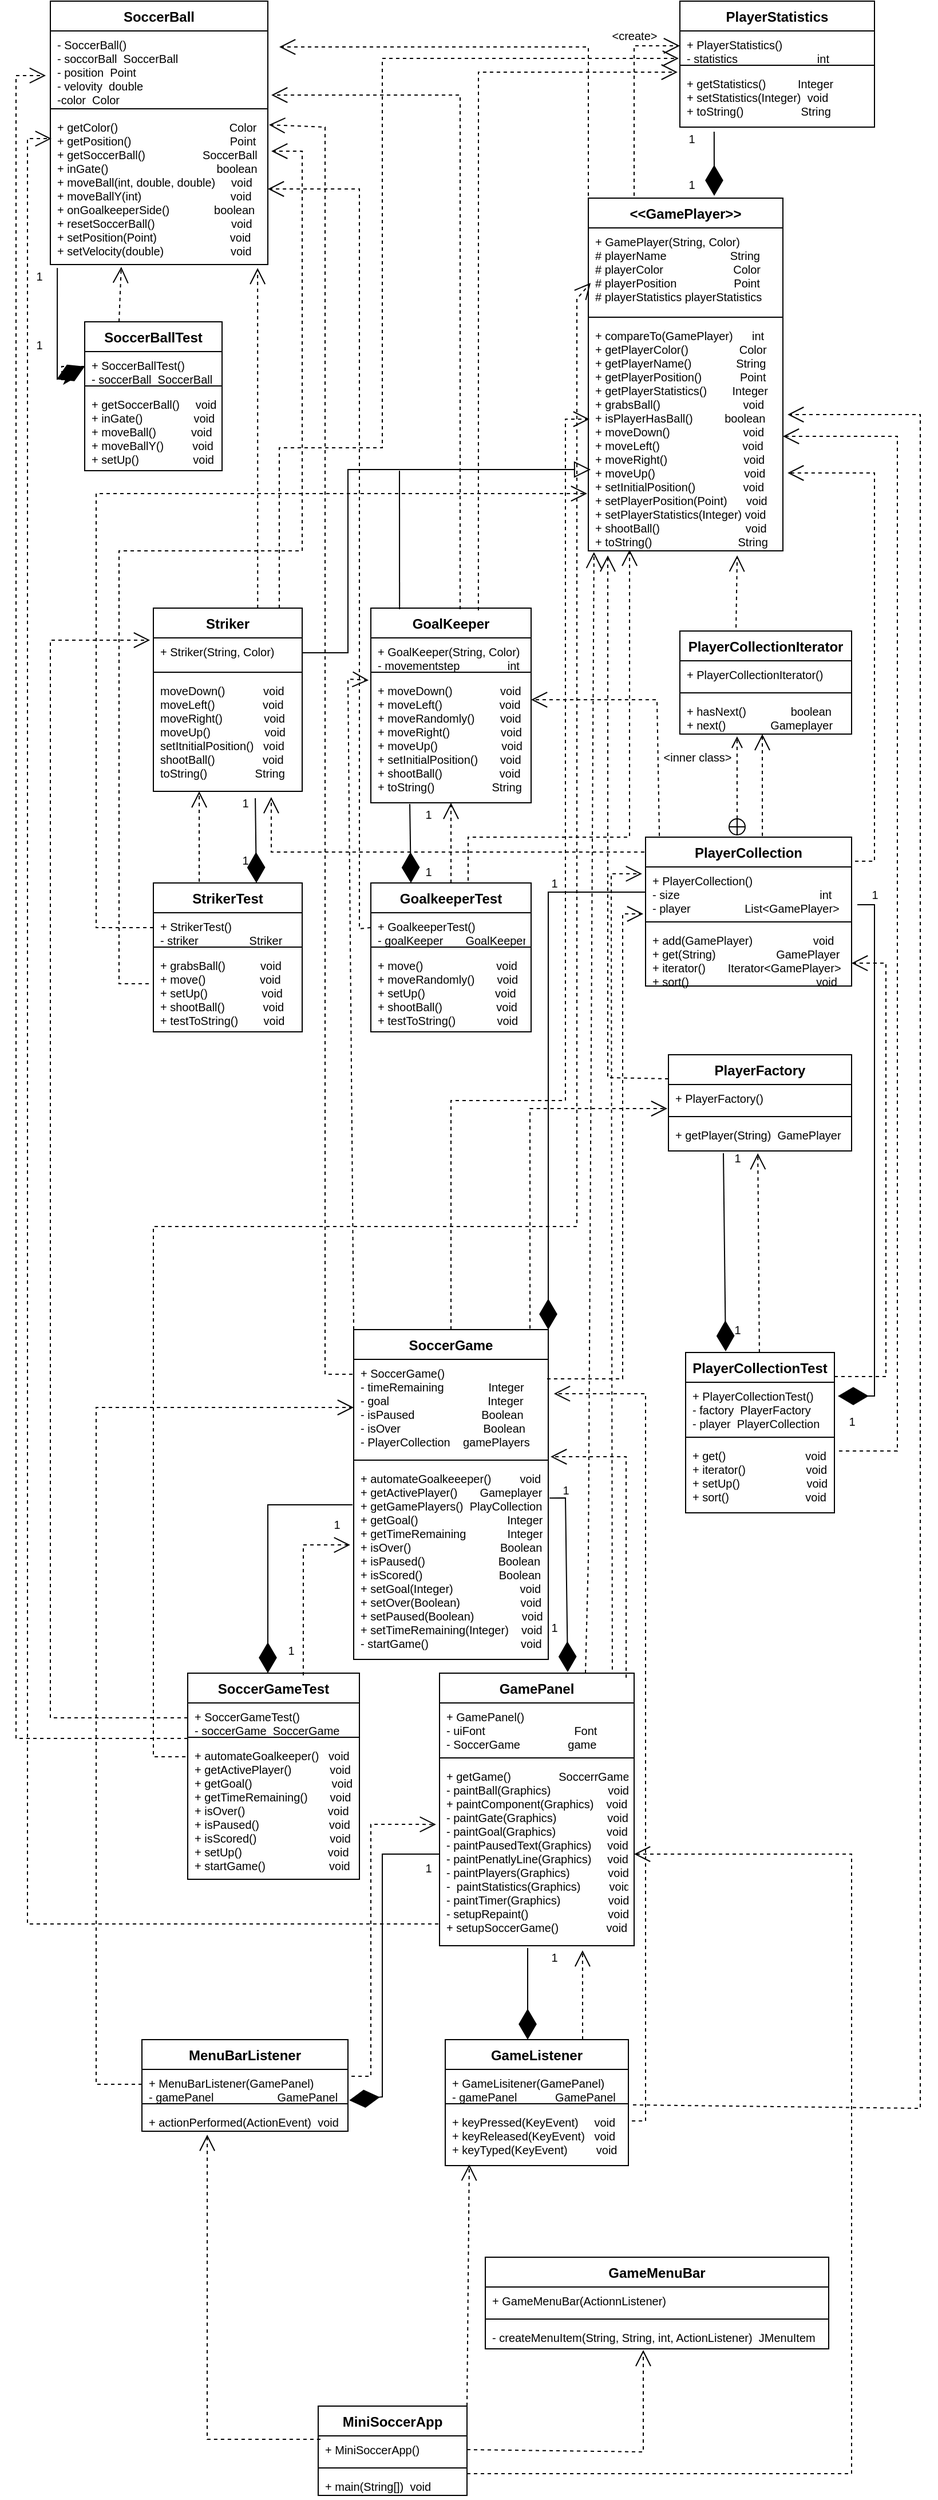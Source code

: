 <mxfile version="15.7.1" type="device"><diagram id="hbgJxJU2PSi_BF-v5ol3" name="第 1 页"><mxGraphModel dx="1185" dy="648" grid="1" gridSize="10" guides="1" tooltips="1" connect="1" arrows="1" fold="1" page="1" pageScale="1" pageWidth="827" pageHeight="1169" math="0" shadow="0"><root><mxCell id="0"/><mxCell id="1" parent="0"/><mxCell id="BDPm_59O6t-ZRHPaZm2G-1" value="&lt;&lt;GamePlayer&gt;&gt;" style="swimlane;fontStyle=1;align=center;verticalAlign=top;childLayout=stackLayout;horizontal=1;startSize=26;horizontalStack=0;resizeParent=1;resizeParentMax=0;resizeLast=0;collapsible=1;marginBottom=0;" parent="1" vertex="1"><mxGeometry x="520" y="192" width="170" height="308" as="geometry"/></mxCell><mxCell id="BDPm_59O6t-ZRHPaZm2G-2" value="+ GamePlayer(String, Color)&#10;# playerName                    String&#10;# playerColor                      Color&#10;# playerPosition                  Point&#10;# playerStatistics playerStatistics" style="text;strokeColor=none;fillColor=none;align=left;verticalAlign=top;spacingLeft=4;spacingRight=4;overflow=hidden;rotatable=0;points=[[0,0.5],[1,0.5]];portConstraint=eastwest;fontSize=10;" parent="BDPm_59O6t-ZRHPaZm2G-1" vertex="1"><mxGeometry y="26" width="170" height="74" as="geometry"/></mxCell><mxCell id="BDPm_59O6t-ZRHPaZm2G-3" value="" style="line;strokeWidth=1;fillColor=none;align=left;verticalAlign=middle;spacingTop=-1;spacingLeft=3;spacingRight=3;rotatable=0;labelPosition=right;points=[];portConstraint=eastwest;" parent="BDPm_59O6t-ZRHPaZm2G-1" vertex="1"><mxGeometry y="100" width="170" height="8" as="geometry"/></mxCell><mxCell id="BDPm_59O6t-ZRHPaZm2G-4" value="+ compareTo(GamePlayer)      int&#10;+ getPlayerColor()                Color&#10;+ getPlayerName()              String&#10;+ getPlayerPosition()            Point&#10;+ getPlayerStatistics()        Integer&#10;+ grabsBall()                          void&#10;+ isPlayerHasBall()          boolean&#10;+ moveDown()                       void&#10;+ moveLeft()                          void&#10;+ moveRight()                        void&#10;+ moveUp()                            void&#10;+ setInitialPosition()               void&#10;+ setPlayerPosition(Point)      void&#10;+ setPlayerStatistics(Integer) void&#10;+ shootBall()                           void&#10;+ toString()                           String&#10;&#10;" style="text;strokeColor=none;fillColor=none;align=left;verticalAlign=top;spacingLeft=4;spacingRight=4;overflow=hidden;rotatable=0;points=[[0,0.5],[1,0.5]];portConstraint=eastwest;fontSize=10;" parent="BDPm_59O6t-ZRHPaZm2G-1" vertex="1"><mxGeometry y="108" width="170" height="200" as="geometry"/></mxCell><mxCell id="gB6Mmz7B1d8PyaOl-64N-11" value="" style="endArrow=diamondThin;endFill=1;endSize=24;html=1;rounded=0;fontSize=10;exitX=0.176;exitY=1.08;exitDx=0;exitDy=0;exitPerimeter=0;" parent="BDPm_59O6t-ZRHPaZm2G-1" source="-YqXzPVf2wQh4hL7VAO2-41" edge="1"><mxGeometry width="160" relative="1" as="geometry"><mxPoint x="-50" y="-2" as="sourcePoint"/><mxPoint x="110" y="-2" as="targetPoint"/><Array as="points"><mxPoint x="110" y="-2"/></Array></mxGeometry></mxCell><mxCell id="rF6sEgefRGPHP64J6Nh_-1" value="SoccerGame" style="swimlane;fontStyle=1;align=center;verticalAlign=top;childLayout=stackLayout;horizontal=1;startSize=26;horizontalStack=0;resizeParent=1;resizeParentMax=0;resizeLast=0;collapsible=1;marginBottom=0;" parent="1" vertex="1"><mxGeometry x="315" y="1180" width="170" height="288" as="geometry"/></mxCell><mxCell id="rF6sEgefRGPHP64J6Nh_-2" value="+ SoccerGame()&#10;- timeRemaining              Integer&#10;- goal                               Integer&#10;- isPaused                     Boolean&#10;- isOver                          Boolean&#10;- PlayerCollection    gamePlayers" style="text;strokeColor=none;fillColor=none;align=left;verticalAlign=top;spacingLeft=4;spacingRight=4;overflow=hidden;rotatable=0;points=[[0,0.5],[1,0.5]];portConstraint=eastwest;fontSize=10;" parent="rF6sEgefRGPHP64J6Nh_-1" vertex="1"><mxGeometry y="26" width="170" height="84" as="geometry"/></mxCell><mxCell id="rF6sEgefRGPHP64J6Nh_-3" value="" style="line;strokeWidth=1;fillColor=none;align=left;verticalAlign=middle;spacingTop=-1;spacingLeft=3;spacingRight=3;rotatable=0;labelPosition=right;points=[];portConstraint=eastwest;" parent="rF6sEgefRGPHP64J6Nh_-1" vertex="1"><mxGeometry y="110" width="170" height="8" as="geometry"/></mxCell><mxCell id="rF6sEgefRGPHP64J6Nh_-4" value="+ automateGoalkeeeper()         void&#10;+ getActivePlayer()       Gameplayer&#10;+ getGamePlayers()  PlayCollection&#10;+ getGoal()                            Integer&#10;+ getTimeRemaining             Integer&#10;+ isOver()                            Boolean&#10;+ isPaused()                       Boolean&#10;+ isScored()                        Boolean&#10;+ setGoal(Integer)                     void&#10;+ setOver(Boolean)                   void&#10;+ setPaused(Boolean)               void&#10;+ setTimeRemaining(Integer)    void&#10;- startGame()                             void&#10;" style="text;strokeColor=none;fillColor=none;align=left;verticalAlign=top;spacingLeft=4;spacingRight=4;overflow=hidden;rotatable=0;points=[[0,0.5],[1,0.5]];portConstraint=eastwest;fontSize=10;" parent="rF6sEgefRGPHP64J6Nh_-1" vertex="1"><mxGeometry y="118" width="170" height="170" as="geometry"/></mxCell><mxCell id="rF6sEgefRGPHP64J6Nh_-6" value="GamePanel" style="swimlane;fontStyle=1;align=center;verticalAlign=top;childLayout=stackLayout;horizontal=1;startSize=26;horizontalStack=0;resizeParent=1;resizeParentMax=0;resizeLast=0;collapsible=1;marginBottom=0;" parent="1" vertex="1"><mxGeometry x="390" y="1480" width="170" height="238" as="geometry"/></mxCell><mxCell id="rF6sEgefRGPHP64J6Nh_-7" value="+ GamePanel()&#10;- uiFont                            Font&#10;- SoccerGame               game" style="text;strokeColor=none;fillColor=none;align=left;verticalAlign=top;spacingLeft=4;spacingRight=4;overflow=hidden;rotatable=0;points=[[0,0.5],[1,0.5]];portConstraint=eastwest;fontSize=10;" parent="rF6sEgefRGPHP64J6Nh_-6" vertex="1"><mxGeometry y="26" width="170" height="44" as="geometry"/></mxCell><mxCell id="rF6sEgefRGPHP64J6Nh_-8" value="" style="line;strokeWidth=1;fillColor=none;align=left;verticalAlign=middle;spacingTop=-1;spacingLeft=3;spacingRight=3;rotatable=0;labelPosition=right;points=[];portConstraint=eastwest;" parent="rF6sEgefRGPHP64J6Nh_-6" vertex="1"><mxGeometry y="70" width="170" height="8" as="geometry"/></mxCell><mxCell id="rF6sEgefRGPHP64J6Nh_-9" value="+ getGame()               SoccerrGame&#10;- paintBall(Graphics)                  void&#10;+ paintComponent(Graphics)    void&#10;- paintGate(Graphics)                void&#10;- paintGoal(Graphics)                void&#10;- paintPausedText(Graphics)     void&#10;- paintPenatlyLine(Graphics)     void&#10;- paintPlayers(Graphics)            void&#10;-  paintStatistics(Graphics)         void&#10;- paintTimer(Graphics)               void&#10;- setupRepaint()                         void&#10;+ setupSoccerGame()               void&#10;" style="text;strokeColor=none;fillColor=none;align=left;verticalAlign=top;spacingLeft=4;spacingRight=4;overflow=hidden;rotatable=0;points=[[0,0.5],[1,0.5]];portConstraint=eastwest;fontSize=10;" parent="rF6sEgefRGPHP64J6Nh_-6" vertex="1"><mxGeometry y="78" width="170" height="160" as="geometry"/></mxCell><mxCell id="rF6sEgefRGPHP64J6Nh_-10" value="PlayerCollection" style="swimlane;fontStyle=1;align=center;verticalAlign=top;childLayout=stackLayout;horizontal=1;startSize=26;horizontalStack=0;resizeParent=1;resizeParentMax=0;resizeLast=0;collapsible=1;marginBottom=0;" parent="1" vertex="1"><mxGeometry x="570" y="750" width="180" height="130" as="geometry"/></mxCell><mxCell id="rF6sEgefRGPHP64J6Nh_-11" value="+ PlayerCollection()&#10;- size                                            int&#10;- player                 List&lt;GamePlayer&gt;" style="text;strokeColor=none;fillColor=none;align=left;verticalAlign=top;spacingLeft=4;spacingRight=4;overflow=hidden;rotatable=0;points=[[0,0.5],[1,0.5]];portConstraint=eastwest;fontSize=10;" parent="rF6sEgefRGPHP64J6Nh_-10" vertex="1"><mxGeometry y="26" width="180" height="44" as="geometry"/></mxCell><mxCell id="rF6sEgefRGPHP64J6Nh_-12" value="" style="line;strokeWidth=1;fillColor=none;align=left;verticalAlign=middle;spacingTop=-1;spacingLeft=3;spacingRight=3;rotatable=0;labelPosition=right;points=[];portConstraint=eastwest;" parent="rF6sEgefRGPHP64J6Nh_-10" vertex="1"><mxGeometry y="70" width="180" height="8" as="geometry"/></mxCell><mxCell id="rF6sEgefRGPHP64J6Nh_-13" value="+ add(GamePlayer)                   void&#10;+ get(String)                   GamePlayer&#10;+ iterator()       Iterator&lt;GamePlayer&gt;&#10;+ sort()                                        void" style="text;strokeColor=none;fillColor=none;align=left;verticalAlign=top;spacingLeft=4;spacingRight=4;overflow=hidden;rotatable=0;points=[[0,0.5],[1,0.5]];portConstraint=eastwest;fontSize=10;" parent="rF6sEgefRGPHP64J6Nh_-10" vertex="1"><mxGeometry y="78" width="180" height="52" as="geometry"/></mxCell><mxCell id="xl5CdW3Xh91yCIEwOqQn-58" value="" style="endArrow=open;startArrow=circlePlus;endFill=0;startFill=0;endSize=8;html=1;rounded=0;dashed=1;fontSize=10;entryX=0.333;entryY=1.063;entryDx=0;entryDy=0;entryPerimeter=0;" parent="rF6sEgefRGPHP64J6Nh_-10" target="rF6sEgefRGPHP64J6Nh_-17" edge="1"><mxGeometry width="160" relative="1" as="geometry"><mxPoint x="80" y="-1" as="sourcePoint"/><mxPoint x="240" y="-1" as="targetPoint"/></mxGeometry></mxCell><mxCell id="rF6sEgefRGPHP64J6Nh_-14" value="PlayerCollectionIterator" style="swimlane;fontStyle=1;align=center;verticalAlign=top;childLayout=stackLayout;horizontal=1;startSize=26;horizontalStack=0;resizeParent=1;resizeParentMax=0;resizeLast=0;collapsible=1;marginBottom=0;" parent="1" vertex="1"><mxGeometry x="600" y="570" width="150" height="90" as="geometry"/></mxCell><mxCell id="rF6sEgefRGPHP64J6Nh_-15" value="+ PlayerCollectionIterator()" style="text;strokeColor=none;fillColor=none;align=left;verticalAlign=top;spacingLeft=4;spacingRight=4;overflow=hidden;rotatable=0;points=[[0,0.5],[1,0.5]];portConstraint=eastwest;fontSize=10;" parent="rF6sEgefRGPHP64J6Nh_-14" vertex="1"><mxGeometry y="26" width="150" height="24" as="geometry"/></mxCell><mxCell id="rF6sEgefRGPHP64J6Nh_-16" value="" style="line;strokeWidth=1;fillColor=none;align=left;verticalAlign=middle;spacingTop=-1;spacingLeft=3;spacingRight=3;rotatable=0;labelPosition=right;points=[];portConstraint=eastwest;" parent="rF6sEgefRGPHP64J6Nh_-14" vertex="1"><mxGeometry y="50" width="150" height="8" as="geometry"/></mxCell><mxCell id="rF6sEgefRGPHP64J6Nh_-17" value="+ hasNext()              boolean&#10;+ next()              Gameplayer" style="text;strokeColor=none;fillColor=none;align=left;verticalAlign=top;spacingLeft=4;spacingRight=4;overflow=hidden;rotatable=0;points=[[0,0.5],[1,0.5]];portConstraint=eastwest;fontSize=10;" parent="rF6sEgefRGPHP64J6Nh_-14" vertex="1"><mxGeometry y="58" width="150" height="32" as="geometry"/></mxCell><mxCell id="-YqXzPVf2wQh4hL7VAO2-5" value="Striker" style="swimlane;fontStyle=1;align=center;verticalAlign=top;childLayout=stackLayout;horizontal=1;startSize=26;horizontalStack=0;resizeParent=1;resizeParentMax=0;resizeLast=0;collapsible=1;marginBottom=0;" parent="1" vertex="1"><mxGeometry x="140" y="550" width="130" height="160" as="geometry"/></mxCell><mxCell id="-YqXzPVf2wQh4hL7VAO2-6" value="+ Striker(String, Color)" style="text;strokeColor=none;fillColor=none;align=left;verticalAlign=top;spacingLeft=4;spacingRight=4;overflow=hidden;rotatable=0;points=[[0,0.5],[1,0.5]];portConstraint=eastwest;fontSize=10;" parent="-YqXzPVf2wQh4hL7VAO2-5" vertex="1"><mxGeometry y="26" width="130" height="26" as="geometry"/></mxCell><mxCell id="-YqXzPVf2wQh4hL7VAO2-7" value="" style="line;strokeWidth=1;fillColor=none;align=left;verticalAlign=middle;spacingTop=-1;spacingLeft=3;spacingRight=3;rotatable=0;labelPosition=right;points=[];portConstraint=eastwest;" parent="-YqXzPVf2wQh4hL7VAO2-5" vertex="1"><mxGeometry y="52" width="130" height="8" as="geometry"/></mxCell><mxCell id="-YqXzPVf2wQh4hL7VAO2-8" value="moveDown()            void&#10;moveLeft()               void&#10;moveRight()             void&#10;moveUp()                 void&#10;setItnitialPosition()   void&#10;shootBall()               void&#10;toString()               String" style="text;strokeColor=none;fillColor=none;align=left;verticalAlign=top;spacingLeft=4;spacingRight=4;overflow=hidden;rotatable=0;points=[[0,0.5],[1,0.5]];portConstraint=eastwest;fontSize=10;" parent="-YqXzPVf2wQh4hL7VAO2-5" vertex="1"><mxGeometry y="60" width="130" height="100" as="geometry"/></mxCell><mxCell id="-YqXzPVf2wQh4hL7VAO2-9" value="GoalKeeper" style="swimlane;fontStyle=1;align=center;verticalAlign=top;childLayout=stackLayout;horizontal=1;startSize=26;horizontalStack=0;resizeParent=1;resizeParentMax=0;resizeLast=0;collapsible=1;marginBottom=0;" parent="1" vertex="1"><mxGeometry x="330" y="550" width="140" height="170" as="geometry"/></mxCell><mxCell id="-YqXzPVf2wQh4hL7VAO2-10" value="+ GoalKeeper(String, Color)&#10;- movementstep               int" style="text;strokeColor=none;fillColor=none;align=left;verticalAlign=top;spacingLeft=4;spacingRight=4;overflow=hidden;rotatable=0;points=[[0,0.5],[1,0.5]];portConstraint=eastwest;fontSize=10;" parent="-YqXzPVf2wQh4hL7VAO2-9" vertex="1"><mxGeometry y="26" width="140" height="26" as="geometry"/></mxCell><mxCell id="-YqXzPVf2wQh4hL7VAO2-11" value="" style="line;strokeWidth=1;fillColor=none;align=left;verticalAlign=middle;spacingTop=-1;spacingLeft=3;spacingRight=3;rotatable=0;labelPosition=right;points=[];portConstraint=eastwest;" parent="-YqXzPVf2wQh4hL7VAO2-9" vertex="1"><mxGeometry y="52" width="140" height="8" as="geometry"/></mxCell><mxCell id="-YqXzPVf2wQh4hL7VAO2-12" value="+ moveDown()               void&#10;+ moveLeft()                  void&#10;+ moveRandomly()        void&#10;+ moveRight()                void&#10;+ moveUp()                    void&#10;+ setInitialPosition()       void&#10;+ shootBall()                  void&#10;+ toString()                  String" style="text;strokeColor=none;fillColor=none;align=left;verticalAlign=top;spacingLeft=4;spacingRight=4;overflow=hidden;rotatable=0;points=[[0,0.5],[1,0.5]];portConstraint=eastwest;fontSize=10;" parent="-YqXzPVf2wQh4hL7VAO2-9" vertex="1"><mxGeometry y="60" width="140" height="110" as="geometry"/></mxCell><mxCell id="-YqXzPVf2wQh4hL7VAO2-13" value="SoccerGameTest" style="swimlane;fontStyle=1;align=center;verticalAlign=top;childLayout=stackLayout;horizontal=1;startSize=26;horizontalStack=0;resizeParent=1;resizeParentMax=0;resizeLast=0;collapsible=1;marginBottom=0;" parent="1" vertex="1"><mxGeometry x="170" y="1480" width="150" height="180" as="geometry"/></mxCell><mxCell id="-YqXzPVf2wQh4hL7VAO2-14" value="+ SoccerGameTest()&#10;- soccerGame  SoccerGame" style="text;strokeColor=none;fillColor=none;align=left;verticalAlign=top;spacingLeft=4;spacingRight=4;overflow=hidden;rotatable=0;points=[[0,0.5],[1,0.5]];portConstraint=eastwest;fontSize=10;" parent="-YqXzPVf2wQh4hL7VAO2-13" vertex="1"><mxGeometry y="26" width="150" height="26" as="geometry"/></mxCell><mxCell id="-YqXzPVf2wQh4hL7VAO2-15" value="" style="line;strokeWidth=1;fillColor=none;align=left;verticalAlign=middle;spacingTop=-1;spacingLeft=3;spacingRight=3;rotatable=0;labelPosition=right;points=[];portConstraint=eastwest;" parent="-YqXzPVf2wQh4hL7VAO2-13" vertex="1"><mxGeometry y="52" width="150" height="8" as="geometry"/></mxCell><mxCell id="-YqXzPVf2wQh4hL7VAO2-16" value="+ automateGoalkeeper()   void&#10;+ getActivePlayer()            void&#10;+ getGoal()                         void&#10;+ getTimeRemaining()       void&#10;+ isOver()                          void&#10;+ isPaused()                      void&#10;+ isScored()                       void&#10;+ setUp()                           void&#10;+ startGame()                    void&#10;" style="text;strokeColor=none;fillColor=none;align=left;verticalAlign=top;spacingLeft=4;spacingRight=4;overflow=hidden;rotatable=0;points=[[0,0.5],[1,0.5]];portConstraint=eastwest;fontSize=10;" parent="-YqXzPVf2wQh4hL7VAO2-13" vertex="1"><mxGeometry y="60" width="150" height="120" as="geometry"/></mxCell><mxCell id="xl5CdW3Xh91yCIEwOqQn-17" value="" style="endArrow=diamondThin;endFill=1;endSize=24;html=1;rounded=0;fontSize=10;exitX=-0.006;exitY=0.206;exitDx=0;exitDy=0;exitPerimeter=0;" parent="-YqXzPVf2wQh4hL7VAO2-13" source="rF6sEgefRGPHP64J6Nh_-4" edge="1"><mxGeometry width="160" relative="1" as="geometry"><mxPoint x="-80" y="-1" as="sourcePoint"/><mxPoint x="70" as="targetPoint"/><Array as="points"><mxPoint x="70" y="-147"/></Array></mxGeometry></mxCell><mxCell id="-YqXzPVf2wQh4hL7VAO2-17" value="SoccerBall" style="swimlane;fontStyle=1;align=center;verticalAlign=top;childLayout=stackLayout;horizontal=1;startSize=26;horizontalStack=0;resizeParent=1;resizeParentMax=0;resizeLast=0;collapsible=1;marginBottom=0;" parent="1" vertex="1"><mxGeometry x="50" y="20" width="190" height="230" as="geometry"/></mxCell><mxCell id="-YqXzPVf2wQh4hL7VAO2-18" value="- SoccerBall()&#10;- soccorBall  SoccerBall&#10;- position  Point&#10;- velovity  double&#10;-color  Color" style="text;strokeColor=none;fillColor=none;align=left;verticalAlign=top;spacingLeft=4;spacingRight=4;overflow=hidden;rotatable=0;points=[[0,0.5],[1,0.5]];portConstraint=eastwest;fontSize=10;" parent="-YqXzPVf2wQh4hL7VAO2-17" vertex="1"><mxGeometry y="26" width="190" height="64" as="geometry"/></mxCell><mxCell id="-YqXzPVf2wQh4hL7VAO2-19" value="" style="line;strokeWidth=1;fillColor=none;align=left;verticalAlign=middle;spacingTop=-1;spacingLeft=3;spacingRight=3;rotatable=0;labelPosition=right;points=[];portConstraint=eastwest;" parent="-YqXzPVf2wQh4hL7VAO2-17" vertex="1"><mxGeometry y="90" width="190" height="8" as="geometry"/></mxCell><mxCell id="-YqXzPVf2wQh4hL7VAO2-20" value="+ getColor()                                   Color&#10;+ getPosition()                               Point&#10;+ getSoccerBall()                  SoccerBall&#10;+ inGate()                                  boolean&#10;+ moveBall(int, double, double)     void&#10;+ moveBallY(int)                            void&#10;+ onGoalkeeperSide()              boolean&#10;+ resetSoccerBall()                        void&#10;+ setPosition(Point)                       void&#10;+ setVelocity(double)                     void" style="text;strokeColor=none;fillColor=none;align=left;verticalAlign=top;spacingLeft=4;spacingRight=4;overflow=hidden;rotatable=0;points=[[0,0.5],[1,0.5]];portConstraint=eastwest;fontSize=10;" parent="-YqXzPVf2wQh4hL7VAO2-17" vertex="1"><mxGeometry y="98" width="190" height="132" as="geometry"/></mxCell><mxCell id="-YqXzPVf2wQh4hL7VAO2-21" value="GoalkeeperTest" style="swimlane;fontStyle=1;align=center;verticalAlign=top;childLayout=stackLayout;horizontal=1;startSize=26;horizontalStack=0;resizeParent=1;resizeParentMax=0;resizeLast=0;collapsible=1;marginBottom=0;" parent="1" vertex="1"><mxGeometry x="330" y="790" width="140" height="130" as="geometry"/></mxCell><mxCell id="-YqXzPVf2wQh4hL7VAO2-22" value="+ GoalkeeperTest()&#10;- goalKeeper       GoalKeeper" style="text;strokeColor=none;fillColor=none;align=left;verticalAlign=top;spacingLeft=4;spacingRight=4;overflow=hidden;rotatable=0;points=[[0,0.5],[1,0.5]];portConstraint=eastwest;fontSize=10;" parent="-YqXzPVf2wQh4hL7VAO2-21" vertex="1"><mxGeometry y="26" width="140" height="26" as="geometry"/></mxCell><mxCell id="-YqXzPVf2wQh4hL7VAO2-23" value="" style="line;strokeWidth=1;fillColor=none;align=left;verticalAlign=middle;spacingTop=-1;spacingLeft=3;spacingRight=3;rotatable=0;labelPosition=right;points=[];portConstraint=eastwest;" parent="-YqXzPVf2wQh4hL7VAO2-21" vertex="1"><mxGeometry y="52" width="140" height="8" as="geometry"/></mxCell><mxCell id="-YqXzPVf2wQh4hL7VAO2-24" value="+ move()                       void&#10;+ moveRandomly()       void&#10;+ setUp()                      void&#10;+ shootBall()                 void&#10;+ testToString()             void" style="text;strokeColor=none;fillColor=none;align=left;verticalAlign=top;spacingLeft=4;spacingRight=4;overflow=hidden;rotatable=0;points=[[0,0.5],[1,0.5]];portConstraint=eastwest;fontSize=10;" parent="-YqXzPVf2wQh4hL7VAO2-21" vertex="1"><mxGeometry y="60" width="140" height="70" as="geometry"/></mxCell><mxCell id="-YqXzPVf2wQh4hL7VAO2-25" value="PlayerCollectionTest" style="swimlane;fontStyle=1;align=center;verticalAlign=top;childLayout=stackLayout;horizontal=1;startSize=26;horizontalStack=0;resizeParent=1;resizeParentMax=0;resizeLast=0;collapsible=1;marginBottom=0;" parent="1" vertex="1"><mxGeometry x="605" y="1200" width="130" height="140" as="geometry"/></mxCell><mxCell id="-YqXzPVf2wQh4hL7VAO2-26" value="+ PlayerCollectionTest()&#10;- factory  PlayerFactory&#10;- player  PlayerCollection" style="text;strokeColor=none;fillColor=none;align=left;verticalAlign=top;spacingLeft=4;spacingRight=4;overflow=hidden;rotatable=0;points=[[0,0.5],[1,0.5]];portConstraint=eastwest;fontSize=10;" parent="-YqXzPVf2wQh4hL7VAO2-25" vertex="1"><mxGeometry y="26" width="130" height="44" as="geometry"/></mxCell><mxCell id="-YqXzPVf2wQh4hL7VAO2-27" value="" style="line;strokeWidth=1;fillColor=none;align=left;verticalAlign=middle;spacingTop=-1;spacingLeft=3;spacingRight=3;rotatable=0;labelPosition=right;points=[];portConstraint=eastwest;" parent="-YqXzPVf2wQh4hL7VAO2-25" vertex="1"><mxGeometry y="70" width="130" height="8" as="geometry"/></mxCell><mxCell id="-YqXzPVf2wQh4hL7VAO2-28" value="+ get()                         void&#10;+ iterator()                   void&#10;+ setUp()                     void&#10;+ sort()                        void&#10;" style="text;strokeColor=none;fillColor=none;align=left;verticalAlign=top;spacingLeft=4;spacingRight=4;overflow=hidden;rotatable=0;points=[[0,0.5],[1,0.5]];portConstraint=eastwest;fontSize=10;" parent="-YqXzPVf2wQh4hL7VAO2-25" vertex="1"><mxGeometry y="78" width="130" height="62" as="geometry"/></mxCell><mxCell id="-YqXzPVf2wQh4hL7VAO2-29" value="SoccerBallTest" style="swimlane;fontStyle=1;align=center;verticalAlign=top;childLayout=stackLayout;horizontal=1;startSize=26;horizontalStack=0;resizeParent=1;resizeParentMax=0;resizeLast=0;collapsible=1;marginBottom=0;" parent="1" vertex="1"><mxGeometry x="80" y="300" width="120" height="130" as="geometry"/></mxCell><mxCell id="-YqXzPVf2wQh4hL7VAO2-30" value="+ SoccerBallTest()&#10;- soccerBall  SoccerBall" style="text;strokeColor=none;fillColor=none;align=left;verticalAlign=top;spacingLeft=4;spacingRight=4;overflow=hidden;rotatable=0;points=[[0,0.5],[1,0.5]];portConstraint=eastwest;fontSize=10;" parent="-YqXzPVf2wQh4hL7VAO2-29" vertex="1"><mxGeometry y="26" width="120" height="26" as="geometry"/></mxCell><mxCell id="-YqXzPVf2wQh4hL7VAO2-31" value="" style="line;strokeWidth=1;fillColor=none;align=left;verticalAlign=middle;spacingTop=-1;spacingLeft=3;spacingRight=3;rotatable=0;labelPosition=right;points=[];portConstraint=eastwest;" parent="-YqXzPVf2wQh4hL7VAO2-29" vertex="1"><mxGeometry y="52" width="120" height="8" as="geometry"/></mxCell><mxCell id="-YqXzPVf2wQh4hL7VAO2-32" value="+ getSoccerBall()     void&#10;+ inGate()                void&#10;+ moveBall()           void&#10;+ moveBallY()         void&#10;+ setUp()                 void&#10;" style="text;strokeColor=none;fillColor=none;align=left;verticalAlign=top;spacingLeft=4;spacingRight=4;overflow=hidden;rotatable=0;points=[[0,0.5],[1,0.5]];portConstraint=eastwest;fontSize=10;" parent="-YqXzPVf2wQh4hL7VAO2-29" vertex="1"><mxGeometry y="60" width="120" height="70" as="geometry"/></mxCell><mxCell id="-YqXzPVf2wQh4hL7VAO2-33" value="StrikerTest" style="swimlane;fontStyle=1;align=center;verticalAlign=top;childLayout=stackLayout;horizontal=1;startSize=26;horizontalStack=0;resizeParent=1;resizeParentMax=0;resizeLast=0;collapsible=1;marginBottom=0;" parent="1" vertex="1"><mxGeometry x="140" y="790" width="130" height="130" as="geometry"/></mxCell><mxCell id="xl5CdW3Xh91yCIEwOqQn-61" value="" style="endArrow=diamondThin;endFill=1;endSize=24;html=1;rounded=0;fontSize=10;exitX=0.685;exitY=1.06;exitDx=0;exitDy=0;exitPerimeter=0;" parent="-YqXzPVf2wQh4hL7VAO2-33" source="-YqXzPVf2wQh4hL7VAO2-8" edge="1"><mxGeometry width="160" relative="1" as="geometry"><mxPoint x="-70" as="sourcePoint"/><mxPoint x="90" as="targetPoint"/></mxGeometry></mxCell><mxCell id="-YqXzPVf2wQh4hL7VAO2-34" value="+ StrikerTest()&#10;- striker                Striker" style="text;strokeColor=none;fillColor=none;align=left;verticalAlign=top;spacingLeft=4;spacingRight=4;overflow=hidden;rotatable=0;points=[[0,0.5],[1,0.5]];portConstraint=eastwest;fontSize=10;" parent="-YqXzPVf2wQh4hL7VAO2-33" vertex="1"><mxGeometry y="26" width="130" height="26" as="geometry"/></mxCell><mxCell id="-YqXzPVf2wQh4hL7VAO2-35" value="" style="line;strokeWidth=1;fillColor=none;align=left;verticalAlign=middle;spacingTop=-1;spacingLeft=3;spacingRight=3;rotatable=0;labelPosition=right;points=[];portConstraint=eastwest;" parent="-YqXzPVf2wQh4hL7VAO2-33" vertex="1"><mxGeometry y="52" width="130" height="8" as="geometry"/></mxCell><mxCell id="-YqXzPVf2wQh4hL7VAO2-36" value="+ grabsBall()           void&#10;+ move()                 void&#10;+ setUp()                 void&#10;+ shootBall()            void&#10;+ testToString()        void" style="text;strokeColor=none;fillColor=none;align=left;verticalAlign=top;spacingLeft=4;spacingRight=4;overflow=hidden;rotatable=0;points=[[0,0.5],[1,0.5]];portConstraint=eastwest;fontSize=10;" parent="-YqXzPVf2wQh4hL7VAO2-33" vertex="1"><mxGeometry y="60" width="130" height="70" as="geometry"/></mxCell><mxCell id="-YqXzPVf2wQh4hL7VAO2-42" value="MiniSoccerApp" style="swimlane;fontStyle=1;align=center;verticalAlign=top;childLayout=stackLayout;horizontal=1;startSize=26;horizontalStack=0;resizeParent=1;resizeParentMax=0;resizeLast=0;collapsible=1;marginBottom=0;" parent="1" vertex="1"><mxGeometry x="284" y="2120" width="130" height="78" as="geometry"/></mxCell><mxCell id="-YqXzPVf2wQh4hL7VAO2-43" value="+ MiniSoccerApp()" style="text;strokeColor=none;fillColor=none;align=left;verticalAlign=top;spacingLeft=4;spacingRight=4;overflow=hidden;rotatable=0;points=[[0,0.5],[1,0.5]];portConstraint=eastwest;fontSize=10;" parent="-YqXzPVf2wQh4hL7VAO2-42" vertex="1"><mxGeometry y="26" width="130" height="24" as="geometry"/></mxCell><mxCell id="-YqXzPVf2wQh4hL7VAO2-44" value="" style="line;strokeWidth=1;fillColor=none;align=left;verticalAlign=middle;spacingTop=-1;spacingLeft=3;spacingRight=3;rotatable=0;labelPosition=right;points=[];portConstraint=eastwest;" parent="-YqXzPVf2wQh4hL7VAO2-42" vertex="1"><mxGeometry y="50" width="130" height="8" as="geometry"/></mxCell><mxCell id="-YqXzPVf2wQh4hL7VAO2-45" value="+ main(String[])  void" style="text;strokeColor=none;fillColor=none;align=left;verticalAlign=top;spacingLeft=4;spacingRight=4;overflow=hidden;rotatable=0;points=[[0,0.5],[1,0.5]];portConstraint=eastwest;fontSize=10;" parent="-YqXzPVf2wQh4hL7VAO2-42" vertex="1"><mxGeometry y="58" width="130" height="20" as="geometry"/></mxCell><mxCell id="-YqXzPVf2wQh4hL7VAO2-46" value="PlayerFactory" style="swimlane;fontStyle=1;align=center;verticalAlign=top;childLayout=stackLayout;horizontal=1;startSize=26;horizontalStack=0;resizeParent=1;resizeParentMax=0;resizeLast=0;collapsible=1;marginBottom=0;" parent="1" vertex="1"><mxGeometry x="590" y="940" width="160" height="84" as="geometry"/></mxCell><mxCell id="-YqXzPVf2wQh4hL7VAO2-47" value="+ PlayerFactory()" style="text;strokeColor=none;fillColor=none;align=left;verticalAlign=top;spacingLeft=4;spacingRight=4;overflow=hidden;rotatable=0;points=[[0,0.5],[1,0.5]];portConstraint=eastwest;fontSize=10;" parent="-YqXzPVf2wQh4hL7VAO2-46" vertex="1"><mxGeometry y="26" width="160" height="24" as="geometry"/></mxCell><mxCell id="-YqXzPVf2wQh4hL7VAO2-48" value="" style="line;strokeWidth=1;fillColor=none;align=left;verticalAlign=middle;spacingTop=-1;spacingLeft=3;spacingRight=3;rotatable=0;labelPosition=right;points=[];portConstraint=eastwest;" parent="-YqXzPVf2wQh4hL7VAO2-46" vertex="1"><mxGeometry y="50" width="160" height="8" as="geometry"/></mxCell><mxCell id="-YqXzPVf2wQh4hL7VAO2-49" value="+ getPlayer(String)  GamePlayer" style="text;strokeColor=none;fillColor=none;align=left;verticalAlign=top;spacingLeft=4;spacingRight=4;overflow=hidden;rotatable=0;points=[[0,0.5],[1,0.5]];portConstraint=eastwest;fontSize=10;" parent="-YqXzPVf2wQh4hL7VAO2-46" vertex="1"><mxGeometry y="58" width="160" height="26" as="geometry"/></mxCell><mxCell id="-YqXzPVf2wQh4hL7VAO2-50" value="GameListener" style="swimlane;fontStyle=1;align=center;verticalAlign=top;childLayout=stackLayout;horizontal=1;startSize=26;horizontalStack=0;resizeParent=1;resizeParentMax=0;resizeLast=0;collapsible=1;marginBottom=0;" parent="1" vertex="1"><mxGeometry x="395" y="1800" width="160" height="110" as="geometry"/></mxCell><mxCell id="-YqXzPVf2wQh4hL7VAO2-51" value="+ GameLisitener(GamePanel)&#10;- gamePanel            GamePanel" style="text;strokeColor=none;fillColor=none;align=left;verticalAlign=top;spacingLeft=4;spacingRight=4;overflow=hidden;rotatable=0;points=[[0,0.5],[1,0.5]];portConstraint=eastwest;fontSize=10;" parent="-YqXzPVf2wQh4hL7VAO2-50" vertex="1"><mxGeometry y="26" width="160" height="26" as="geometry"/></mxCell><mxCell id="-YqXzPVf2wQh4hL7VAO2-52" value="" style="line;strokeWidth=1;fillColor=none;align=left;verticalAlign=middle;spacingTop=-1;spacingLeft=3;spacingRight=3;rotatable=0;labelPosition=right;points=[];portConstraint=eastwest;" parent="-YqXzPVf2wQh4hL7VAO2-50" vertex="1"><mxGeometry y="52" width="160" height="8" as="geometry"/></mxCell><mxCell id="-YqXzPVf2wQh4hL7VAO2-53" value="+ keyPressed(KeyEvent)     void&#10;+ keyReleased(KeyEvent)   void&#10;+ keyTyped(KeyEvent)         void" style="text;strokeColor=none;fillColor=none;align=left;verticalAlign=top;spacingLeft=4;spacingRight=4;overflow=hidden;rotatable=0;points=[[0,0.5],[1,0.5]];portConstraint=eastwest;fontSize=10;" parent="-YqXzPVf2wQh4hL7VAO2-50" vertex="1"><mxGeometry y="60" width="160" height="50" as="geometry"/></mxCell><mxCell id="-YqXzPVf2wQh4hL7VAO2-54" value="GameMenuBar" style="swimlane;fontStyle=1;align=center;verticalAlign=top;childLayout=stackLayout;horizontal=1;startSize=26;horizontalStack=0;resizeParent=1;resizeParentMax=0;resizeLast=0;collapsible=1;marginBottom=0;" parent="1" vertex="1"><mxGeometry x="430" y="1990" width="300" height="80" as="geometry"/></mxCell><mxCell id="-YqXzPVf2wQh4hL7VAO2-55" value="+ GameMenuBar(ActionnListener)" style="text;strokeColor=none;fillColor=none;align=left;verticalAlign=top;spacingLeft=4;spacingRight=4;overflow=hidden;rotatable=0;points=[[0,0.5],[1,0.5]];portConstraint=eastwest;fontSize=10;" parent="-YqXzPVf2wQh4hL7VAO2-54" vertex="1"><mxGeometry y="26" width="300" height="24" as="geometry"/></mxCell><mxCell id="-YqXzPVf2wQh4hL7VAO2-56" value="" style="line;strokeWidth=1;fillColor=none;align=left;verticalAlign=middle;spacingTop=-1;spacingLeft=3;spacingRight=3;rotatable=0;labelPosition=right;points=[];portConstraint=eastwest;" parent="-YqXzPVf2wQh4hL7VAO2-54" vertex="1"><mxGeometry y="50" width="300" height="8" as="geometry"/></mxCell><mxCell id="-YqXzPVf2wQh4hL7VAO2-57" value="- createMenuItem(String, String, int, ActionListener)  JMenuItem" style="text;strokeColor=none;fillColor=none;align=left;verticalAlign=top;spacingLeft=4;spacingRight=4;overflow=hidden;rotatable=0;points=[[0,0.5],[1,0.5]];portConstraint=eastwest;fontSize=10;" parent="-YqXzPVf2wQh4hL7VAO2-54" vertex="1"><mxGeometry y="58" width="300" height="22" as="geometry"/></mxCell><mxCell id="-YqXzPVf2wQh4hL7VAO2-58" value="MenuBarListener" style="swimlane;fontStyle=1;align=center;verticalAlign=top;childLayout=stackLayout;horizontal=1;startSize=26;horizontalStack=0;resizeParent=1;resizeParentMax=0;resizeLast=0;collapsible=1;marginBottom=0;" parent="1" vertex="1"><mxGeometry x="130" y="1800" width="180" height="80" as="geometry"/></mxCell><mxCell id="-YqXzPVf2wQh4hL7VAO2-59" value="+ MenuBarListener(GamePanel)&#10;- gamePanel                    GamePanel" style="text;strokeColor=none;fillColor=none;align=left;verticalAlign=top;spacingLeft=4;spacingRight=4;overflow=hidden;rotatable=0;points=[[0,0.5],[1,0.5]];portConstraint=eastwest;fontSize=10;" parent="-YqXzPVf2wQh4hL7VAO2-58" vertex="1"><mxGeometry y="26" width="180" height="26" as="geometry"/></mxCell><mxCell id="-YqXzPVf2wQh4hL7VAO2-60" value="" style="line;strokeWidth=1;fillColor=none;align=left;verticalAlign=middle;spacingTop=-1;spacingLeft=3;spacingRight=3;rotatable=0;labelPosition=right;points=[];portConstraint=eastwest;" parent="-YqXzPVf2wQh4hL7VAO2-58" vertex="1"><mxGeometry y="52" width="180" height="8" as="geometry"/></mxCell><mxCell id="-YqXzPVf2wQh4hL7VAO2-61" value="+ actionPerformed(ActionEvent)  void" style="text;strokeColor=none;fillColor=none;align=left;verticalAlign=top;spacingLeft=4;spacingRight=4;overflow=hidden;rotatable=0;points=[[0,0.5],[1,0.5]];portConstraint=eastwest;fontSize=10;" parent="-YqXzPVf2wQh4hL7VAO2-58" vertex="1"><mxGeometry y="60" width="180" height="20" as="geometry"/></mxCell><mxCell id="gB6Mmz7B1d8PyaOl-64N-4" value="" style="endArrow=diamondThin;endFill=1;endSize=24;html=1;rounded=0;fontSize=10;exitX=0.032;exitY=1.023;exitDx=0;exitDy=0;exitPerimeter=0;entryX=0;entryY=0.5;entryDx=0;entryDy=0;" parent="1" source="-YqXzPVf2wQh4hL7VAO2-20" target="-YqXzPVf2wQh4hL7VAO2-30" edge="1"><mxGeometry width="160" relative="1" as="geometry"><mxPoint x="310" y="300" as="sourcePoint"/><mxPoint x="26" y="390" as="targetPoint"/><Array as="points"><mxPoint x="56" y="350"/></Array></mxGeometry></mxCell><mxCell id="gB6Mmz7B1d8PyaOl-64N-5" value="1" style="text;html=1;align=center;verticalAlign=middle;resizable=0;points=[];autosize=1;strokeColor=none;fillColor=none;fontSize=10;" parent="1" vertex="1"><mxGeometry x="30" y="250" width="20" height="20" as="geometry"/></mxCell><mxCell id="gB6Mmz7B1d8PyaOl-64N-6" value="1" style="text;html=1;align=center;verticalAlign=middle;resizable=0;points=[];autosize=1;strokeColor=none;fillColor=none;fontSize=10;" parent="1" vertex="1"><mxGeometry x="30" y="310" width="20" height="20" as="geometry"/></mxCell><mxCell id="-YqXzPVf2wQh4hL7VAO2-38" value="PlayerStatistics" style="swimlane;fontStyle=1;align=center;verticalAlign=top;childLayout=stackLayout;horizontal=1;startSize=26;horizontalStack=0;resizeParent=1;resizeParentMax=0;resizeLast=0;collapsible=1;marginBottom=0;" parent="1" vertex="1"><mxGeometry x="600" y="20" width="170" height="110" as="geometry"/></mxCell><mxCell id="-YqXzPVf2wQh4hL7VAO2-39" value="+ PlayerStatistics()&#10;- statistics                         int" style="text;strokeColor=none;fillColor=none;align=left;verticalAlign=top;spacingLeft=4;spacingRight=4;overflow=hidden;rotatable=0;points=[[0,0.5],[1,0.5]];portConstraint=eastwest;fontSize=10;" parent="-YqXzPVf2wQh4hL7VAO2-38" vertex="1"><mxGeometry y="26" width="170" height="26" as="geometry"/></mxCell><mxCell id="-YqXzPVf2wQh4hL7VAO2-40" value="" style="line;strokeWidth=1;fillColor=none;align=left;verticalAlign=middle;spacingTop=-1;spacingLeft=3;spacingRight=3;rotatable=0;labelPosition=right;points=[];portConstraint=eastwest;" parent="-YqXzPVf2wQh4hL7VAO2-38" vertex="1"><mxGeometry y="52" width="170" height="8" as="geometry"/></mxCell><mxCell id="-YqXzPVf2wQh4hL7VAO2-41" value="+ getStatistics()          Integer&#10;+ setStatistics(Integer)  void&#10;+ toString()                  String" style="text;strokeColor=none;fillColor=none;align=left;verticalAlign=top;spacingLeft=4;spacingRight=4;overflow=hidden;rotatable=0;points=[[0,0.5],[1,0.5]];portConstraint=eastwest;fontSize=10;" parent="-YqXzPVf2wQh4hL7VAO2-38" vertex="1"><mxGeometry y="60" width="170" height="50" as="geometry"/></mxCell><mxCell id="gB6Mmz7B1d8PyaOl-64N-8" value="" style="endArrow=open;endFill=1;endSize=12;html=1;rounded=0;fontSize=10;entryX=0;entryY=0.5;entryDx=0;entryDy=0;dashed=1;" parent="1" target="-YqXzPVf2wQh4hL7VAO2-39" edge="1"><mxGeometry width="160" relative="1" as="geometry"><mxPoint x="560" y="190" as="sourcePoint"/><mxPoint x="540" y="100" as="targetPoint"/><Array as="points"><mxPoint x="560" y="59"/></Array></mxGeometry></mxCell><mxCell id="gB6Mmz7B1d8PyaOl-64N-9" value="&amp;lt;create&amp;gt;" style="text;html=1;align=center;verticalAlign=middle;resizable=0;points=[];autosize=1;strokeColor=none;fillColor=none;fontSize=10;" parent="1" vertex="1"><mxGeometry x="530" y="40" width="60" height="20" as="geometry"/></mxCell><mxCell id="gB6Mmz7B1d8PyaOl-64N-12" value="1" style="text;html=1;align=center;verticalAlign=middle;resizable=0;points=[];autosize=1;strokeColor=none;fillColor=none;fontSize=10;" parent="1" vertex="1"><mxGeometry x="600" y="130" width="20" height="20" as="geometry"/></mxCell><mxCell id="gB6Mmz7B1d8PyaOl-64N-13" value="1" style="text;html=1;align=center;verticalAlign=middle;resizable=0;points=[];autosize=1;strokeColor=none;fillColor=none;fontSize=10;" parent="1" vertex="1"><mxGeometry x="600" y="170" width="20" height="20" as="geometry"/></mxCell><mxCell id="gB6Mmz7B1d8PyaOl-64N-14" value="" style="endArrow=open;endFill=1;endSize=12;html=1;rounded=0;fontSize=10;exitX=1;exitY=0;exitDx=0;exitDy=0;entryX=0.131;entryY=0.98;entryDx=0;entryDy=0;entryPerimeter=0;dashed=1;" parent="1" source="-YqXzPVf2wQh4hL7VAO2-42" target="-YqXzPVf2wQh4hL7VAO2-53" edge="1"><mxGeometry width="160" relative="1" as="geometry"><mxPoint x="240" y="1970" as="sourcePoint"/><mxPoint x="400" y="1970" as="targetPoint"/></mxGeometry></mxCell><mxCell id="gB6Mmz7B1d8PyaOl-64N-15" value="" style="endArrow=open;endFill=1;endSize=12;html=1;rounded=0;dashed=1;fontSize=10;entryX=0.317;entryY=1.15;entryDx=0;entryDy=0;entryPerimeter=0;exitX=0.015;exitY=0.125;exitDx=0;exitDy=0;exitPerimeter=0;" parent="1" source="-YqXzPVf2wQh4hL7VAO2-43" target="-YqXzPVf2wQh4hL7VAO2-61" edge="1"><mxGeometry width="160" relative="1" as="geometry"><mxPoint x="190" y="2150" as="sourcePoint"/><mxPoint x="400" y="1970" as="targetPoint"/><Array as="points"><mxPoint x="187" y="2149"/></Array></mxGeometry></mxCell><mxCell id="gB6Mmz7B1d8PyaOl-64N-16" value="" style="endArrow=open;endFill=1;endSize=12;html=1;rounded=0;dashed=1;fontSize=10;entryX=0.46;entryY=1.045;entryDx=0;entryDy=0;entryPerimeter=0;exitX=1;exitY=0.5;exitDx=0;exitDy=0;" parent="1" source="-YqXzPVf2wQh4hL7VAO2-43" target="-YqXzPVf2wQh4hL7VAO2-57" edge="1"><mxGeometry width="160" relative="1" as="geometry"><mxPoint x="240" y="1970" as="sourcePoint"/><mxPoint x="400" y="1970" as="targetPoint"/><Array as="points"><mxPoint x="568" y="2160"/></Array></mxGeometry></mxCell><mxCell id="gB6Mmz7B1d8PyaOl-64N-17" value="" style="endArrow=open;endFill=1;endSize=12;html=1;rounded=0;dashed=1;fontSize=10;exitX=1;exitY=0.05;exitDx=0;exitDy=0;exitPerimeter=0;entryX=1;entryY=0.5;entryDx=0;entryDy=0;" parent="1" source="-YqXzPVf2wQh4hL7VAO2-45" target="rF6sEgefRGPHP64J6Nh_-9" edge="1"><mxGeometry width="160" relative="1" as="geometry"><mxPoint x="240" y="2110" as="sourcePoint"/><mxPoint x="680" y="1910" as="targetPoint"/><Array as="points"><mxPoint x="750" y="2179"/><mxPoint x="750" y="1638"/></Array></mxGeometry></mxCell><mxCell id="xl5CdW3Xh91yCIEwOqQn-1" value="" style="endArrow=open;endFill=1;endSize=12;html=1;rounded=0;dashed=1;fontSize=10;exitX=0;exitY=0.5;exitDx=0;exitDy=0;entryX=0;entryY=0.5;entryDx=0;entryDy=0;" parent="1" source="-YqXzPVf2wQh4hL7VAO2-59" target="rF6sEgefRGPHP64J6Nh_-2" edge="1"><mxGeometry width="160" relative="1" as="geometry"><mxPoint x="380" y="1670" as="sourcePoint"/><mxPoint x="140" y="1520" as="targetPoint"/><Array as="points"><mxPoint x="90" y="1839"/><mxPoint x="90" y="1248"/></Array></mxGeometry></mxCell><mxCell id="xl5CdW3Xh91yCIEwOqQn-2" value="" style="endArrow=open;endFill=1;endSize=12;html=1;rounded=0;dashed=1;fontSize=10;exitX=1.017;exitY=0.231;exitDx=0;exitDy=0;exitPerimeter=0;entryX=-0.018;entryY=0.338;entryDx=0;entryDy=0;entryPerimeter=0;" parent="1" source="-YqXzPVf2wQh4hL7VAO2-59" target="rF6sEgefRGPHP64J6Nh_-9" edge="1"><mxGeometry width="160" relative="1" as="geometry"><mxPoint x="380" y="1670" as="sourcePoint"/><mxPoint x="540" y="1670" as="targetPoint"/><Array as="points"><mxPoint x="330" y="1832"/><mxPoint x="330" y="1612"/></Array></mxGeometry></mxCell><mxCell id="xl5CdW3Xh91yCIEwOqQn-3" value="" style="endArrow=diamondThin;endFill=1;endSize=24;html=1;rounded=0;fontSize=10;exitX=0;exitY=0.5;exitDx=0;exitDy=0;entryX=1.006;entryY=1.038;entryDx=0;entryDy=0;entryPerimeter=0;" parent="1" source="rF6sEgefRGPHP64J6Nh_-9" target="-YqXzPVf2wQh4hL7VAO2-59" edge="1"><mxGeometry width="160" relative="1" as="geometry"><mxPoint x="150" y="1790" as="sourcePoint"/><mxPoint x="310" y="1790" as="targetPoint"/><Array as="points"><mxPoint x="340" y="1638"/><mxPoint x="340" y="1850"/></Array></mxGeometry></mxCell><mxCell id="xl5CdW3Xh91yCIEwOqQn-4" value="" style="endArrow=diamondThin;endFill=1;endSize=24;html=1;rounded=0;fontSize=10;" parent="1" edge="1"><mxGeometry width="160" relative="1" as="geometry"><mxPoint x="467" y="1720" as="sourcePoint"/><mxPoint x="467" y="1800" as="targetPoint"/></mxGeometry></mxCell><mxCell id="xl5CdW3Xh91yCIEwOqQn-5" value="1" style="text;html=1;align=center;verticalAlign=middle;resizable=0;points=[];autosize=1;strokeColor=none;fillColor=none;fontSize=10;" parent="1" vertex="1"><mxGeometry x="370" y="1640" width="20" height="20" as="geometry"/></mxCell><mxCell id="xl5CdW3Xh91yCIEwOqQn-6" value="1" style="text;html=1;align=center;verticalAlign=middle;resizable=0;points=[];autosize=1;strokeColor=none;fillColor=none;fontSize=10;" parent="1" vertex="1"><mxGeometry x="480" y="1718" width="20" height="20" as="geometry"/></mxCell><mxCell id="xl5CdW3Xh91yCIEwOqQn-7" value="" style="endArrow=open;endFill=1;endSize=12;html=1;rounded=0;fontSize=10;exitX=0.75;exitY=0;exitDx=0;exitDy=0;entryX=0.735;entryY=1.025;entryDx=0;entryDy=0;entryPerimeter=0;dashed=1;" parent="1" source="-YqXzPVf2wQh4hL7VAO2-50" target="rF6sEgefRGPHP64J6Nh_-9" edge="1"><mxGeometry width="160" relative="1" as="geometry"><mxPoint x="380" y="1700" as="sourcePoint"/><mxPoint x="540" y="1700" as="targetPoint"/></mxGeometry></mxCell><mxCell id="xl5CdW3Xh91yCIEwOqQn-8" value="" style="endArrow=open;endFill=1;endSize=12;html=1;rounded=0;dashed=1;fontSize=10;exitX=1.025;exitY=-0.06;exitDx=0;exitDy=0;exitPerimeter=0;entryX=1.024;entryY=0.405;entryDx=0;entryDy=0;entryPerimeter=0;" parent="1" source="-YqXzPVf2wQh4hL7VAO2-53" target="BDPm_59O6t-ZRHPaZm2G-4" edge="1"><mxGeometry width="160" relative="1" as="geometry"><mxPoint x="380" y="1800" as="sourcePoint"/><mxPoint x="740" y="1800" as="targetPoint"/><Array as="points"><mxPoint x="810" y="1860"/><mxPoint x="810" y="1310"/><mxPoint x="810" y="950"/><mxPoint x="810" y="381"/></Array></mxGeometry></mxCell><mxCell id="xl5CdW3Xh91yCIEwOqQn-9" value="" style="endArrow=open;endFill=1;endSize=12;html=1;rounded=0;dashed=1;fontSize=10;exitX=1.019;exitY=0.22;exitDx=0;exitDy=0;exitPerimeter=0;entryX=1.029;entryY=0.357;entryDx=0;entryDy=0;entryPerimeter=0;" parent="1" source="-YqXzPVf2wQh4hL7VAO2-53" target="rF6sEgefRGPHP64J6Nh_-2" edge="1"><mxGeometry width="160" relative="1" as="geometry"><mxPoint x="380" y="1700" as="sourcePoint"/><mxPoint x="690" y="1560" as="targetPoint"/><Array as="points"><mxPoint x="570" y="1871"/><mxPoint x="570" y="1236"/></Array></mxGeometry></mxCell><mxCell id="xl5CdW3Xh91yCIEwOqQn-14" value="" style="endArrow=open;endFill=1;endSize=12;html=1;rounded=0;dashed=1;fontSize=10;exitX=0;exitY=0.5;exitDx=0;exitDy=0;entryX=-0.023;entryY=0.077;entryDx=0;entryDy=0;entryPerimeter=0;" parent="1" source="-YqXzPVf2wQh4hL7VAO2-14" target="-YqXzPVf2wQh4hL7VAO2-6" edge="1"><mxGeometry width="160" relative="1" as="geometry"><mxPoint x="160" y="1519" as="sourcePoint"/><mxPoint x="80" y="580" as="targetPoint"/><Array as="points"><mxPoint x="50" y="1519"/><mxPoint x="50" y="578"/></Array></mxGeometry></mxCell><mxCell id="xl5CdW3Xh91yCIEwOqQn-15" value="" style="endArrow=open;endFill=1;endSize=12;html=1;rounded=0;dashed=1;fontSize=10;entryX=0.012;entryY=0.649;entryDx=0;entryDy=0;entryPerimeter=0;exitX=-0.013;exitY=0.108;exitDx=0;exitDy=0;exitPerimeter=0;" parent="1" source="-YqXzPVf2wQh4hL7VAO2-16" target="BDPm_59O6t-ZRHPaZm2G-2" edge="1"><mxGeometry width="160" relative="1" as="geometry"><mxPoint x="150" y="1550" as="sourcePoint"/><mxPoint x="168" y="1220" as="targetPoint"/><Array as="points"><mxPoint x="140" y="1553"/><mxPoint x="140" y="1090"/><mxPoint x="510" y="1090"/><mxPoint x="510" y="280"/></Array></mxGeometry></mxCell><mxCell id="xl5CdW3Xh91yCIEwOqQn-16" value="" style="endArrow=open;endFill=1;endSize=12;html=1;rounded=0;dashed=1;fontSize=10;exitX=0;exitY=-0.025;exitDx=0;exitDy=0;exitPerimeter=0;entryX=-0.021;entryY=0.609;entryDx=0;entryDy=0;entryPerimeter=0;" parent="1" source="-YqXzPVf2wQh4hL7VAO2-16" target="-YqXzPVf2wQh4hL7VAO2-18" edge="1"><mxGeometry width="160" relative="1" as="geometry"><mxPoint x="380" y="1480" as="sourcePoint"/><mxPoint x="30" y="90" as="targetPoint"/><Array as="points"><mxPoint x="20" y="1537"/><mxPoint x="20" y="1450"/><mxPoint x="20" y="1230"/><mxPoint x="20" y="1030"/><mxPoint x="20" y="750"/><mxPoint x="20" y="480"/><mxPoint x="20" y="85"/></Array></mxGeometry></mxCell><mxCell id="xl5CdW3Xh91yCIEwOqQn-18" value="1" style="text;html=1;align=center;verticalAlign=middle;resizable=0;points=[];autosize=1;strokeColor=none;fillColor=none;fontSize=10;" parent="1" vertex="1"><mxGeometry x="290" y="1340" width="20" height="20" as="geometry"/></mxCell><mxCell id="xl5CdW3Xh91yCIEwOqQn-19" value="1" style="text;html=1;align=center;verticalAlign=middle;resizable=0;points=[];autosize=1;strokeColor=none;fillColor=none;fontSize=10;" parent="1" vertex="1"><mxGeometry x="250" y="1450" width="20" height="20" as="geometry"/></mxCell><mxCell id="xl5CdW3Xh91yCIEwOqQn-21" value="" style="endArrow=open;endFill=1;endSize=12;html=1;rounded=0;dashed=1;fontSize=10;exitX=0.673;exitY=0.011;exitDx=0;exitDy=0;exitPerimeter=0;entryX=-0.018;entryY=0.412;entryDx=0;entryDy=0;entryPerimeter=0;" parent="1" source="-YqXzPVf2wQh4hL7VAO2-13" target="rF6sEgefRGPHP64J6Nh_-4" edge="1"><mxGeometry width="160" relative="1" as="geometry"><mxPoint x="310" y="1480" as="sourcePoint"/><mxPoint x="470" y="1480" as="targetPoint"/><Array as="points"><mxPoint x="271" y="1368"/></Array></mxGeometry></mxCell><mxCell id="xl5CdW3Xh91yCIEwOqQn-22" value="" style="endArrow=open;endFill=1;endSize=12;html=1;rounded=0;dashed=1;fontSize=10;exitX=-0.006;exitY=0.881;exitDx=0;exitDy=0;exitPerimeter=0;entryX=0.005;entryY=0.167;entryDx=0;entryDy=0;entryPerimeter=0;" parent="1" source="rF6sEgefRGPHP64J6Nh_-9" target="-YqXzPVf2wQh4hL7VAO2-20" edge="1"><mxGeometry width="160" relative="1" as="geometry"><mxPoint x="310" y="1180" as="sourcePoint"/><mxPoint x="460" y="1110" as="targetPoint"/><Array as="points"><mxPoint x="30" y="1699"/><mxPoint x="30" y="1570"/><mxPoint x="30" y="1380"/><mxPoint x="30" y="1100"/><mxPoint x="30" y="850"/><mxPoint x="30" y="620"/><mxPoint x="30" y="420"/><mxPoint x="30" y="140"/></Array></mxGeometry></mxCell><mxCell id="xl5CdW3Xh91yCIEwOqQn-23" style="edgeStyle=orthogonalEdgeStyle;rounded=0;orthogonalLoop=1;jettySize=auto;html=1;dashed=1;fontSize=10;" parent="1" source="-YqXzPVf2wQh4hL7VAO2-30" edge="1"><mxGeometry relative="1" as="geometry"><mxPoint x="70" y="350" as="targetPoint"/></mxGeometry></mxCell><mxCell id="xl5CdW3Xh91yCIEwOqQn-24" value="" style="endArrow=open;endFill=1;endSize=12;html=1;rounded=0;dashed=1;fontSize=10;exitX=0.888;exitY=-0.013;exitDx=0;exitDy=0;exitPerimeter=0;entryX=-0.017;entryY=0.136;entryDx=0;entryDy=0;entryPerimeter=0;" parent="1" source="rF6sEgefRGPHP64J6Nh_-6" target="rF6sEgefRGPHP64J6Nh_-11" edge="1"><mxGeometry width="160" relative="1" as="geometry"><mxPoint x="310" y="1480" as="sourcePoint"/><mxPoint x="549" y="980" as="targetPoint"/><Array as="points"><mxPoint x="540" y="782"/></Array></mxGeometry></mxCell><mxCell id="xl5CdW3Xh91yCIEwOqQn-25" value="" style="endArrow=open;endFill=1;endSize=12;html=1;rounded=0;dashed=1;fontSize=10;exitX=0.75;exitY=0;exitDx=0;exitDy=0;entryX=0.029;entryY=1.005;entryDx=0;entryDy=0;entryPerimeter=0;" parent="1" source="rF6sEgefRGPHP64J6Nh_-6" target="BDPm_59O6t-ZRHPaZm2G-4" edge="1"><mxGeometry width="160" relative="1" as="geometry"><mxPoint x="310" y="1480" as="sourcePoint"/><mxPoint x="520" y="680" as="targetPoint"/><Array as="points"><mxPoint x="520" y="1380"/></Array></mxGeometry></mxCell><mxCell id="xl5CdW3Xh91yCIEwOqQn-26" value="" style="endArrow=diamondThin;endFill=1;endSize=24;html=1;rounded=0;fontSize=10;entryX=0.659;entryY=-0.004;entryDx=0;entryDy=0;entryPerimeter=0;exitX=1.006;exitY=0.171;exitDx=0;exitDy=0;exitPerimeter=0;" parent="1" source="rF6sEgefRGPHP64J6Nh_-4" target="rF6sEgefRGPHP64J6Nh_-6" edge="1"><mxGeometry width="160" relative="1" as="geometry"><mxPoint x="500" y="1320" as="sourcePoint"/><mxPoint x="470" y="1380" as="targetPoint"/><Array as="points"><mxPoint x="500" y="1327"/></Array></mxGeometry></mxCell><mxCell id="xl5CdW3Xh91yCIEwOqQn-27" value="1" style="text;html=1;align=center;verticalAlign=middle;resizable=0;points=[];autosize=1;strokeColor=none;fillColor=none;fontSize=10;" parent="1" vertex="1"><mxGeometry x="490" y="1310" width="20" height="20" as="geometry"/></mxCell><mxCell id="xl5CdW3Xh91yCIEwOqQn-28" value="1" style="text;html=1;align=center;verticalAlign=middle;resizable=0;points=[];autosize=1;strokeColor=none;fillColor=none;fontSize=10;" parent="1" vertex="1"><mxGeometry x="480" y="1430" width="20" height="20" as="geometry"/></mxCell><mxCell id="xl5CdW3Xh91yCIEwOqQn-29" value="" style="endArrow=open;endFill=1;endSize=12;html=1;rounded=0;dashed=1;fontSize=10;exitX=0.959;exitY=0.017;exitDx=0;exitDy=0;exitPerimeter=0;entryX=1.012;entryY=1.012;entryDx=0;entryDy=0;entryPerimeter=0;" parent="1" source="rF6sEgefRGPHP64J6Nh_-6" target="rF6sEgefRGPHP64J6Nh_-2" edge="1"><mxGeometry width="160" relative="1" as="geometry"><mxPoint x="310" y="1380" as="sourcePoint"/><mxPoint x="470" y="1380" as="targetPoint"/><Array as="points"><mxPoint x="553" y="1291"/></Array></mxGeometry></mxCell><mxCell id="xl5CdW3Xh91yCIEwOqQn-31" value="" style="endArrow=diamondThin;endFill=1;endSize=24;html=1;rounded=0;fontSize=10;entryX=1;entryY=0;entryDx=0;entryDy=0;exitX=0;exitY=0.5;exitDx=0;exitDy=0;" parent="1" source="rF6sEgefRGPHP64J6Nh_-11" target="rF6sEgefRGPHP64J6Nh_-1" edge="1"><mxGeometry width="160" relative="1" as="geometry"><mxPoint x="485" y="1020" as="sourcePoint"/><mxPoint x="470" y="1120" as="targetPoint"/><Array as="points"><mxPoint x="485" y="798"/></Array></mxGeometry></mxCell><mxCell id="xl5CdW3Xh91yCIEwOqQn-32" value="1" style="text;html=1;align=center;verticalAlign=middle;resizable=0;points=[];autosize=1;strokeColor=none;fillColor=none;fontSize=10;" parent="1" vertex="1"><mxGeometry x="480" y="780" width="20" height="20" as="geometry"/></mxCell><mxCell id="xl5CdW3Xh91yCIEwOqQn-33" value="" style="endArrow=open;endFill=1;endSize=12;html=1;rounded=0;fontSize=10;dashed=1;exitX=0.906;exitY=-0.003;exitDx=0;exitDy=0;exitPerimeter=0;entryX=-0.006;entryY=0.875;entryDx=0;entryDy=0;entryPerimeter=0;" parent="1" source="rF6sEgefRGPHP64J6Nh_-1" target="-YqXzPVf2wQh4hL7VAO2-47" edge="1"><mxGeometry width="160" relative="1" as="geometry"><mxPoint x="320" y="990" as="sourcePoint"/><mxPoint x="480" y="990" as="targetPoint"/><Array as="points"><mxPoint x="469" y="987"/></Array></mxGeometry></mxCell><mxCell id="xl5CdW3Xh91yCIEwOqQn-34" value="" style="endArrow=open;endFill=1;endSize=12;html=1;rounded=0;dashed=1;fontSize=10;exitX=0.994;exitY=0.202;exitDx=0;exitDy=0;exitPerimeter=0;entryX=-0.011;entryY=0.932;entryDx=0;entryDy=0;entryPerimeter=0;" parent="1" source="rF6sEgefRGPHP64J6Nh_-2" target="rF6sEgefRGPHP64J6Nh_-11" edge="1"><mxGeometry width="160" relative="1" as="geometry"><mxPoint x="310" y="1020" as="sourcePoint"/><mxPoint x="470" y="1020" as="targetPoint"/><Array as="points"><mxPoint x="550" y="1223"/><mxPoint x="550" y="817"/></Array></mxGeometry></mxCell><mxCell id="xl5CdW3Xh91yCIEwOqQn-35" value="" style="endArrow=open;endFill=1;endSize=12;html=1;rounded=0;dashed=1;fontSize=10;entryX=1.005;entryY=0.076;entryDx=0;entryDy=0;entryPerimeter=0;exitX=-0.006;exitY=0.155;exitDx=0;exitDy=0;exitPerimeter=0;" parent="1" source="rF6sEgefRGPHP64J6Nh_-2" target="-YqXzPVf2wQh4hL7VAO2-20" edge="1"><mxGeometry width="160" relative="1" as="geometry"><mxPoint x="290" y="1200" as="sourcePoint"/><mxPoint x="110" y="670" as="targetPoint"/><Array as="points"><mxPoint x="290" y="1219"/><mxPoint x="290" y="130"/></Array></mxGeometry></mxCell><mxCell id="xl5CdW3Xh91yCIEwOqQn-36" value="" style="endArrow=open;endFill=1;endSize=12;html=1;rounded=0;dashed=1;fontSize=10;exitX=0;exitY=0;exitDx=0;exitDy=0;entryX=-0.014;entryY=0.027;entryDx=0;entryDy=0;entryPerimeter=0;" parent="1" source="rF6sEgefRGPHP64J6Nh_-1" target="-YqXzPVf2wQh4hL7VAO2-12" edge="1"><mxGeometry width="160" relative="1" as="geometry"><mxPoint x="310" y="1020" as="sourcePoint"/><mxPoint x="310" y="759" as="targetPoint"/><Array as="points"><mxPoint x="310" y="612"/></Array></mxGeometry></mxCell><mxCell id="xl5CdW3Xh91yCIEwOqQn-37" value="" style="endArrow=open;endFill=1;endSize=12;html=1;rounded=0;dashed=1;fontSize=10;entryX=0.006;entryY=0.425;entryDx=0;entryDy=0;entryPerimeter=0;exitX=0.5;exitY=0;exitDx=0;exitDy=0;" parent="1" source="rF6sEgefRGPHP64J6Nh_-1" target="BDPm_59O6t-ZRHPaZm2G-4" edge="1"><mxGeometry width="160" relative="1" as="geometry"><mxPoint x="400" y="1170" as="sourcePoint"/><mxPoint x="500" y="390" as="targetPoint"/><Array as="points"><mxPoint x="400" y="980"/><mxPoint x="500" y="980"/><mxPoint x="500" y="385"/></Array></mxGeometry></mxCell><mxCell id="xl5CdW3Xh91yCIEwOqQn-38" value="" style="endArrow=diamondThin;endFill=1;endSize=24;html=1;rounded=0;fontSize=10;exitX=0.3;exitY=1.077;exitDx=0;exitDy=0;exitPerimeter=0;" parent="1" source="-YqXzPVf2wQh4hL7VAO2-49" edge="1"><mxGeometry width="160" relative="1" as="geometry"><mxPoint x="480" y="1199" as="sourcePoint"/><mxPoint x="640" y="1199" as="targetPoint"/></mxGeometry></mxCell><mxCell id="xl5CdW3Xh91yCIEwOqQn-39" value="1" style="text;html=1;align=center;verticalAlign=middle;resizable=0;points=[];autosize=1;strokeColor=none;fillColor=none;fontSize=10;" parent="1" vertex="1"><mxGeometry x="640" y="1020" width="20" height="20" as="geometry"/></mxCell><mxCell id="xl5CdW3Xh91yCIEwOqQn-40" value="1" style="text;html=1;align=center;verticalAlign=middle;resizable=0;points=[];autosize=1;strokeColor=none;fillColor=none;fontSize=10;" parent="1" vertex="1"><mxGeometry x="640" y="1170" width="20" height="20" as="geometry"/></mxCell><mxCell id="xl5CdW3Xh91yCIEwOqQn-41" value="" style="endArrow=diamondThin;endFill=1;endSize=24;html=1;rounded=0;fontSize=10;entryX=1.023;entryY=0.273;entryDx=0;entryDy=0;entryPerimeter=0;exitX=1.028;exitY=0.75;exitDx=0;exitDy=0;exitPerimeter=0;" parent="1" source="rF6sEgefRGPHP64J6Nh_-11" target="-YqXzPVf2wQh4hL7VAO2-26" edge="1"><mxGeometry width="160" relative="1" as="geometry"><mxPoint x="760" y="1020" as="sourcePoint"/><mxPoint x="750" y="1120" as="targetPoint"/><Array as="points"><mxPoint x="770" y="809"/><mxPoint x="770" y="1238"/></Array></mxGeometry></mxCell><mxCell id="xl5CdW3Xh91yCIEwOqQn-43" value="1" style="text;html=1;align=center;verticalAlign=middle;resizable=0;points=[];autosize=1;strokeColor=none;fillColor=none;fontSize=10;" parent="1" vertex="1"><mxGeometry x="740" y="1250" width="20" height="20" as="geometry"/></mxCell><mxCell id="xl5CdW3Xh91yCIEwOqQn-44" value="1" style="text;html=1;align=center;verticalAlign=middle;resizable=0;points=[];autosize=1;strokeColor=none;fillColor=none;fontSize=10;" parent="1" vertex="1"><mxGeometry x="760" y="790" width="20" height="20" as="geometry"/></mxCell><mxCell id="xl5CdW3Xh91yCIEwOqQn-45" value="" style="endArrow=open;endFill=1;endSize=12;html=1;rounded=0;fontSize=10;entryX=0.488;entryY=1.077;entryDx=0;entryDy=0;entryPerimeter=0;dashed=1;" parent="1" source="-YqXzPVf2wQh4hL7VAO2-25" target="-YqXzPVf2wQh4hL7VAO2-49" edge="1"><mxGeometry width="160" relative="1" as="geometry"><mxPoint x="310" y="1030" as="sourcePoint"/><mxPoint x="470" y="1030" as="targetPoint"/></mxGeometry></mxCell><mxCell id="xl5CdW3Xh91yCIEwOqQn-46" value="" style="endArrow=open;endFill=1;endSize=12;html=1;rounded=0;dashed=1;fontSize=10;exitX=1;exitY=0.15;exitDx=0;exitDy=0;exitPerimeter=0;entryX=1;entryY=0.615;entryDx=0;entryDy=0;entryPerimeter=0;" parent="1" source="-YqXzPVf2wQh4hL7VAO2-25" target="rF6sEgefRGPHP64J6Nh_-13" edge="1"><mxGeometry width="160" relative="1" as="geometry"><mxPoint x="310" y="1130" as="sourcePoint"/><mxPoint x="750" y="870" as="targetPoint"/><Array as="points"><mxPoint x="780" y="1221"/><mxPoint x="780" y="860"/><mxPoint x="760" y="860"/></Array></mxGeometry></mxCell><mxCell id="xl5CdW3Xh91yCIEwOqQn-47" value="" style="endArrow=open;endFill=1;endSize=12;html=1;rounded=0;dashed=1;fontSize=10;exitX=1.031;exitY=0.129;exitDx=0;exitDy=0;exitPerimeter=0;entryX=1;entryY=0.5;entryDx=0;entryDy=0;" parent="1" source="-YqXzPVf2wQh4hL7VAO2-28" target="BDPm_59O6t-ZRHPaZm2G-4" edge="1"><mxGeometry width="160" relative="1" as="geometry"><mxPoint x="310" y="1130" as="sourcePoint"/><mxPoint x="770" y="680" as="targetPoint"/><Array as="points"><mxPoint x="790" y="1286"/><mxPoint x="790" y="1130"/><mxPoint x="790" y="730"/><mxPoint x="790" y="400"/></Array></mxGeometry></mxCell><mxCell id="xl5CdW3Xh91yCIEwOqQn-49" value="" style="endArrow=open;endFill=1;endSize=12;html=1;rounded=0;dashed=1;fontSize=10;exitX=0;exitY=0.25;exitDx=0;exitDy=0;entryX=0.1;entryY=1.02;entryDx=0;entryDy=0;entryPerimeter=0;" parent="1" source="-YqXzPVf2wQh4hL7VAO2-46" target="BDPm_59O6t-ZRHPaZm2G-4" edge="1"><mxGeometry width="160" relative="1" as="geometry"><mxPoint x="310" y="930" as="sourcePoint"/><mxPoint x="540" y="690" as="targetPoint"/><Array as="points"><mxPoint x="537" y="960"/><mxPoint x="537" y="780"/></Array></mxGeometry></mxCell><mxCell id="xl5CdW3Xh91yCIEwOqQn-50" value="" style="endArrow=open;endFill=1;endSize=12;html=1;rounded=0;dashed=1;fontSize=10;exitX=0.067;exitY=-0.008;exitDx=0;exitDy=0;exitPerimeter=0;" parent="1" source="rF6sEgefRGPHP64J6Nh_-10" edge="1"><mxGeometry width="160" relative="1" as="geometry"><mxPoint x="310" y="630" as="sourcePoint"/><mxPoint x="470" y="630" as="targetPoint"/><Array as="points"><mxPoint x="580" y="630"/></Array></mxGeometry></mxCell><mxCell id="xl5CdW3Xh91yCIEwOqQn-52" value="" style="endArrow=open;endFill=1;endSize=12;html=1;rounded=0;dashed=1;fontSize=10;exitX=-0.006;exitY=0.1;exitDx=0;exitDy=0;exitPerimeter=0;entryX=0.792;entryY=1.05;entryDx=0;entryDy=0;entryPerimeter=0;" parent="1" source="rF6sEgefRGPHP64J6Nh_-10" target="-YqXzPVf2wQh4hL7VAO2-8" edge="1"><mxGeometry width="160" relative="1" as="geometry"><mxPoint x="310" y="730" as="sourcePoint"/><mxPoint x="470" y="730" as="targetPoint"/><Array as="points"><mxPoint x="243" y="763"/></Array></mxGeometry></mxCell><mxCell id="xl5CdW3Xh91yCIEwOqQn-55" value="" style="endArrow=open;endFill=1;endSize=12;html=1;rounded=0;dashed=1;fontSize=10;exitX=0.567;exitY=-0.008;exitDx=0;exitDy=0;exitPerimeter=0;entryX=0.48;entryY=1;entryDx=0;entryDy=0;entryPerimeter=0;" parent="1" source="rF6sEgefRGPHP64J6Nh_-10" target="rF6sEgefRGPHP64J6Nh_-17" edge="1"><mxGeometry width="160" relative="1" as="geometry"><mxPoint x="310" y="630" as="sourcePoint"/><mxPoint x="470" y="630" as="targetPoint"/></mxGeometry></mxCell><mxCell id="xl5CdW3Xh91yCIEwOqQn-57" value="" style="endArrow=open;endFill=1;endSize=12;html=1;rounded=0;dashed=1;fontSize=10;entryX=1.024;entryY=0.66;entryDx=0;entryDy=0;entryPerimeter=0;exitX=1.017;exitY=0.162;exitDx=0;exitDy=0;exitPerimeter=0;" parent="1" source="rF6sEgefRGPHP64J6Nh_-10" target="BDPm_59O6t-ZRHPaZm2G-4" edge="1"><mxGeometry width="160" relative="1" as="geometry"><mxPoint x="310" y="530" as="sourcePoint"/><mxPoint x="470" y="530" as="targetPoint"/><Array as="points"><mxPoint x="770" y="771"/><mxPoint x="770" y="432"/></Array></mxGeometry></mxCell><mxCell id="xl5CdW3Xh91yCIEwOqQn-59" value="&amp;lt;inner class&amp;gt;" style="text;html=1;align=center;verticalAlign=middle;resizable=0;points=[];autosize=1;strokeColor=none;fillColor=none;fontSize=10;" parent="1" vertex="1"><mxGeometry x="570" y="670" width="90" height="20" as="geometry"/></mxCell><mxCell id="xl5CdW3Xh91yCIEwOqQn-60" value="" style="endArrow=open;endFill=1;endSize=12;html=1;rounded=0;dashed=1;fontSize=10;entryX=0.765;entryY=1.02;entryDx=0;entryDy=0;entryPerimeter=0;exitX=0.327;exitY=-0.033;exitDx=0;exitDy=0;exitPerimeter=0;" parent="1" source="rF6sEgefRGPHP64J6Nh_-14" target="BDPm_59O6t-ZRHPaZm2G-4" edge="1"><mxGeometry width="160" relative="1" as="geometry"><mxPoint x="310" y="530" as="sourcePoint"/><mxPoint x="470" y="530" as="targetPoint"/></mxGeometry></mxCell><mxCell id="xl5CdW3Xh91yCIEwOqQn-62" value="1" style="text;html=1;align=center;verticalAlign=middle;resizable=0;points=[];autosize=1;strokeColor=none;fillColor=none;fontSize=10;" parent="1" vertex="1"><mxGeometry x="210" y="710" width="20" height="20" as="geometry"/></mxCell><mxCell id="xl5CdW3Xh91yCIEwOqQn-63" value="1" style="text;html=1;align=center;verticalAlign=middle;resizable=0;points=[];autosize=1;strokeColor=none;fillColor=none;fontSize=10;" parent="1" vertex="1"><mxGeometry x="210" y="760" width="20" height="20" as="geometry"/></mxCell><mxCell id="xl5CdW3Xh91yCIEwOqQn-64" value="" style="endArrow=open;endFill=1;endSize=12;html=1;rounded=0;fontSize=10;exitX=0;exitY=0.5;exitDx=0;exitDy=0;entryX=-0.006;entryY=0.75;entryDx=0;entryDy=0;entryPerimeter=0;dashed=1;" parent="1" source="-YqXzPVf2wQh4hL7VAO2-34" target="BDPm_59O6t-ZRHPaZm2G-4" edge="1"><mxGeometry width="160" relative="1" as="geometry"><mxPoint x="210" y="830" as="sourcePoint"/><mxPoint y="720" as="targetPoint"/><Array as="points"><mxPoint x="90" y="829"/><mxPoint x="90" y="450"/></Array></mxGeometry></mxCell><mxCell id="xl5CdW3Xh91yCIEwOqQn-65" value="" style="endArrow=open;endFill=1;endSize=12;html=1;rounded=0;dashed=1;fontSize=10;exitX=-0.031;exitY=0.4;exitDx=0;exitDy=0;exitPerimeter=0;entryX=1.016;entryY=0.25;entryDx=0;entryDy=0;entryPerimeter=0;" parent="1" source="-YqXzPVf2wQh4hL7VAO2-36" target="-YqXzPVf2wQh4hL7VAO2-20" edge="1"><mxGeometry width="160" relative="1" as="geometry"><mxPoint x="310" y="730" as="sourcePoint"/><mxPoint x="120" y="460" as="targetPoint"/><Array as="points"><mxPoint x="110" y="878"/><mxPoint x="110" y="770"/><mxPoint x="110" y="500"/><mxPoint x="270" y="500"/><mxPoint x="270" y="151"/></Array></mxGeometry></mxCell><mxCell id="xl5CdW3Xh91yCIEwOqQn-66" value="" style="endArrow=open;endFill=1;endSize=12;html=1;rounded=0;dashed=1;fontSize=10;exitX=0.308;exitY=-0.008;exitDx=0;exitDy=0;exitPerimeter=0;entryX=0.308;entryY=1;entryDx=0;entryDy=0;entryPerimeter=0;" parent="1" source="-YqXzPVf2wQh4hL7VAO2-33" target="-YqXzPVf2wQh4hL7VAO2-8" edge="1"><mxGeometry width="160" relative="1" as="geometry"><mxPoint x="310" y="730" as="sourcePoint"/><mxPoint x="470" y="730" as="targetPoint"/></mxGeometry></mxCell><mxCell id="xl5CdW3Xh91yCIEwOqQn-67" value="" style="endArrow=diamondThin;endFill=1;endSize=24;html=1;rounded=0;fontSize=10;entryX=0.25;entryY=0;entryDx=0;entryDy=0;exitX=0.243;exitY=1.009;exitDx=0;exitDy=0;exitPerimeter=0;" parent="1" source="-YqXzPVf2wQh4hL7VAO2-12" target="-YqXzPVf2wQh4hL7VAO2-21" edge="1"><mxGeometry width="160" relative="1" as="geometry"><mxPoint x="310" y="830" as="sourcePoint"/><mxPoint x="470" y="830" as="targetPoint"/></mxGeometry></mxCell><mxCell id="xl5CdW3Xh91yCIEwOqQn-68" value="1" style="text;html=1;align=center;verticalAlign=middle;resizable=0;points=[];autosize=1;strokeColor=none;fillColor=none;fontSize=10;" parent="1" vertex="1"><mxGeometry x="370" y="720" width="20" height="20" as="geometry"/></mxCell><mxCell id="xl5CdW3Xh91yCIEwOqQn-69" value="1" style="text;html=1;align=center;verticalAlign=middle;resizable=0;points=[];autosize=1;strokeColor=none;fillColor=none;fontSize=10;" parent="1" vertex="1"><mxGeometry x="370" y="770" width="20" height="20" as="geometry"/></mxCell><mxCell id="xl5CdW3Xh91yCIEwOqQn-70" value="" style="endArrow=open;endFill=1;endSize=12;html=1;rounded=0;fontSize=10;exitX=0.607;exitY=-0.015;exitDx=0;exitDy=0;exitPerimeter=0;entryX=0.212;entryY=0.995;entryDx=0;entryDy=0;entryPerimeter=0;dashed=1;" parent="1" source="-YqXzPVf2wQh4hL7VAO2-21" target="BDPm_59O6t-ZRHPaZm2G-4" edge="1"><mxGeometry width="160" relative="1" as="geometry"><mxPoint x="310" y="830" as="sourcePoint"/><mxPoint x="560" y="720" as="targetPoint"/><Array as="points"><mxPoint x="415" y="750"/><mxPoint x="556" y="750"/></Array></mxGeometry></mxCell><mxCell id="xl5CdW3Xh91yCIEwOqQn-71" value="" style="endArrow=open;endFill=1;endSize=12;html=1;rounded=0;dashed=1;fontSize=10;exitX=0;exitY=0.5;exitDx=0;exitDy=0;entryX=1;entryY=0.5;entryDx=0;entryDy=0;" parent="1" source="-YqXzPVf2wQh4hL7VAO2-22" target="-YqXzPVf2wQh4hL7VAO2-20" edge="1"><mxGeometry width="160" relative="1" as="geometry"><mxPoint x="310" y="630" as="sourcePoint"/><mxPoint x="320" y="530" as="targetPoint"/><Array as="points"><mxPoint x="320" y="830"/><mxPoint x="320" y="780"/><mxPoint x="320" y="184"/></Array></mxGeometry></mxCell><mxCell id="xl5CdW3Xh91yCIEwOqQn-72" value="" style="endArrow=open;endFill=1;endSize=12;html=1;rounded=0;dashed=1;fontSize=10;exitX=0.5;exitY=0;exitDx=0;exitDy=0;entryX=0.5;entryY=1;entryDx=0;entryDy=0;entryPerimeter=0;" parent="1" source="-YqXzPVf2wQh4hL7VAO2-21" target="-YqXzPVf2wQh4hL7VAO2-12" edge="1"><mxGeometry width="160" relative="1" as="geometry"><mxPoint x="310" y="630" as="sourcePoint"/><mxPoint x="470" y="630" as="targetPoint"/></mxGeometry></mxCell><mxCell id="xl5CdW3Xh91yCIEwOqQn-73" value="" style="endArrow=open;endFill=1;endSize=12;html=1;rounded=0;dashed=1;fontSize=10;exitX=0.846;exitY=0;exitDx=0;exitDy=0;exitPerimeter=0;entryX=-0.006;entryY=0.923;entryDx=0;entryDy=0;entryPerimeter=0;" parent="1" source="-YqXzPVf2wQh4hL7VAO2-5" target="-YqXzPVf2wQh4hL7VAO2-39" edge="1"><mxGeometry width="160" relative="1" as="geometry"><mxPoint x="310" y="630" as="sourcePoint"/><mxPoint x="400" y="300" as="targetPoint"/><Array as="points"><mxPoint x="250" y="410"/><mxPoint x="340" y="410"/><mxPoint x="340" y="70"/></Array></mxGeometry></mxCell><mxCell id="xl5CdW3Xh91yCIEwOqQn-74" value="" style="endArrow=open;endFill=1;endSize=12;html=1;rounded=0;dashed=1;fontSize=10;exitX=0.701;exitY=0;exitDx=0;exitDy=0;entryX=0.953;entryY=1.023;entryDx=0;entryDy=0;entryPerimeter=0;exitPerimeter=0;" parent="1" source="-YqXzPVf2wQh4hL7VAO2-5" target="-YqXzPVf2wQh4hL7VAO2-20" edge="1"><mxGeometry width="160" relative="1" as="geometry"><mxPoint x="310" y="430" as="sourcePoint"/><mxPoint x="470" y="430" as="targetPoint"/></mxGeometry></mxCell><mxCell id="xl5CdW3Xh91yCIEwOqQn-76" value="" style="endArrow=block;endFill=0;endSize=12;html=1;rounded=0;fontSize=10;entryX=0.012;entryY=0.645;entryDx=0;entryDy=0;entryPerimeter=0;exitX=1;exitY=0.5;exitDx=0;exitDy=0;" parent="1" source="-YqXzPVf2wQh4hL7VAO2-6" target="BDPm_59O6t-ZRHPaZm2G-4" edge="1"><mxGeometry width="160" relative="1" as="geometry"><mxPoint x="310" y="430" as="sourcePoint"/><mxPoint x="470" y="430" as="targetPoint"/><Array as="points"><mxPoint x="310" y="589"/><mxPoint x="310" y="429"/></Array></mxGeometry></mxCell><mxCell id="xl5CdW3Xh91yCIEwOqQn-79" value="" style="endArrow=none;html=1;rounded=0;fontSize=10;exitX=0.179;exitY=0.006;exitDx=0;exitDy=0;exitPerimeter=0;" parent="1" source="-YqXzPVf2wQh4hL7VAO2-9" edge="1"><mxGeometry width="50" height="50" relative="1" as="geometry"><mxPoint x="360" y="450" as="sourcePoint"/><mxPoint x="355" y="430" as="targetPoint"/></mxGeometry></mxCell><mxCell id="xl5CdW3Xh91yCIEwOqQn-80" value="" style="endArrow=open;endFill=1;endSize=12;html=1;rounded=0;fontSize=10;exitX=0.557;exitY=0.006;exitDx=0;exitDy=0;exitPerimeter=0;entryX=1.016;entryY=0.875;entryDx=0;entryDy=0;entryPerimeter=0;dashed=1;" parent="1" source="-YqXzPVf2wQh4hL7VAO2-9" target="-YqXzPVf2wQh4hL7VAO2-18" edge="1"><mxGeometry width="160" relative="1" as="geometry"><mxPoint x="310" y="430" as="sourcePoint"/><mxPoint x="408" y="270" as="targetPoint"/><Array as="points"><mxPoint x="408" y="102"/></Array></mxGeometry></mxCell><mxCell id="xl5CdW3Xh91yCIEwOqQn-81" value="" style="endArrow=open;endFill=1;endSize=12;html=1;rounded=0;dashed=1;fontSize=10;exitX=0.671;exitY=0.012;exitDx=0;exitDy=0;exitPerimeter=0;entryX=-0.012;entryY=0.04;entryDx=0;entryDy=0;entryPerimeter=0;" parent="1" source="-YqXzPVf2wQh4hL7VAO2-9" target="-YqXzPVf2wQh4hL7VAO2-41" edge="1"><mxGeometry width="160" relative="1" as="geometry"><mxPoint x="310" y="430" as="sourcePoint"/><mxPoint x="440" y="140" as="targetPoint"/><Array as="points"><mxPoint x="424" y="82"/></Array></mxGeometry></mxCell><mxCell id="xl5CdW3Xh91yCIEwOqQn-82" value="" style="endArrow=open;endFill=1;endSize=12;html=1;rounded=0;dashed=1;fontSize=10;" parent="1" edge="1"><mxGeometry width="160" relative="1" as="geometry"><mxPoint x="520" y="190" as="sourcePoint"/><mxPoint x="250" y="60" as="targetPoint"/><Array as="points"><mxPoint x="520" y="60"/></Array></mxGeometry></mxCell><mxCell id="xl5CdW3Xh91yCIEwOqQn-83" value="" style="endArrow=open;endFill=1;endSize=12;html=1;rounded=0;dashed=1;fontSize=10;entryX=0.326;entryY=1.015;entryDx=0;entryDy=0;entryPerimeter=0;exitX=0.25;exitY=0;exitDx=0;exitDy=0;" parent="1" source="-YqXzPVf2wQh4hL7VAO2-29" target="-YqXzPVf2wQh4hL7VAO2-20" edge="1"><mxGeometry width="160" relative="1" as="geometry"><mxPoint x="310" y="230" as="sourcePoint"/><mxPoint x="470" y="230" as="targetPoint"/></mxGeometry></mxCell></root></mxGraphModel></diagram></mxfile>